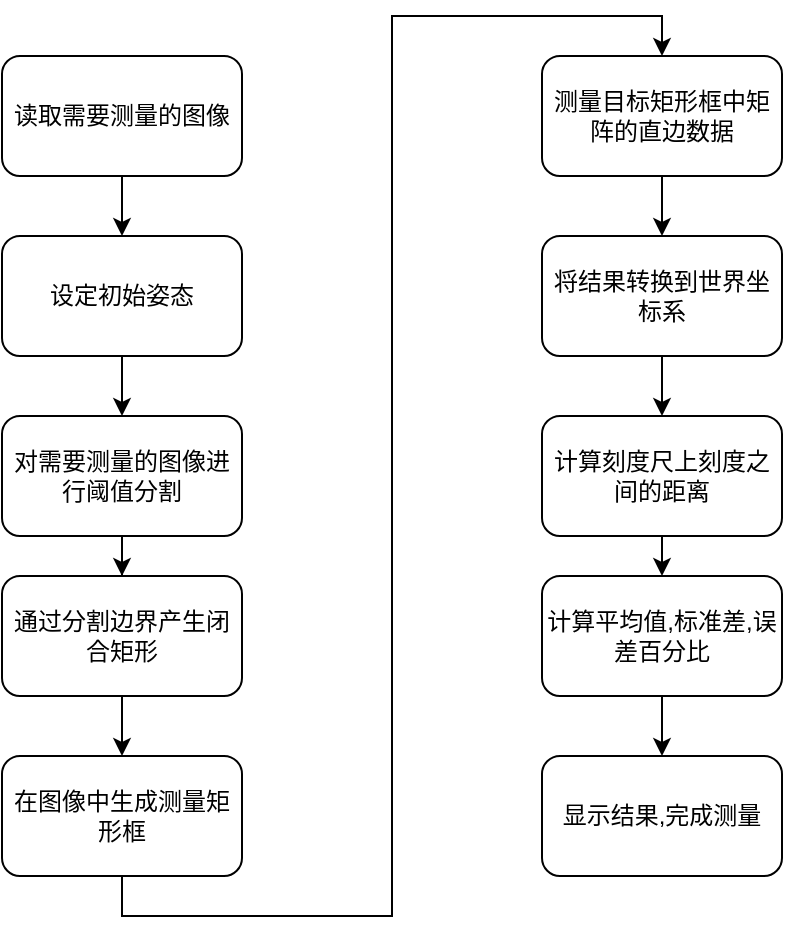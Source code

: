 <mxfile version="18.0.1" type="github">
  <diagram id="4glmwyTMUs3QacqAsLoW" name="Page-1">
    <mxGraphModel dx="1278" dy="491" grid="1" gridSize="10" guides="1" tooltips="1" connect="1" arrows="1" fold="1" page="1" pageScale="1" pageWidth="1169" pageHeight="1654" math="0" shadow="0">
      <root>
        <mxCell id="0" />
        <mxCell id="1" parent="0" />
        <mxCell id="wbWp9Qs8QvZJ5UmtiSgc-13" style="edgeStyle=orthogonalEdgeStyle;rounded=0;orthogonalLoop=1;jettySize=auto;html=1;exitX=0.5;exitY=1;exitDx=0;exitDy=0;" edge="1" parent="1" source="wbWp9Qs8QvZJ5UmtiSgc-1" target="wbWp9Qs8QvZJ5UmtiSgc-2">
          <mxGeometry relative="1" as="geometry" />
        </mxCell>
        <mxCell id="wbWp9Qs8QvZJ5UmtiSgc-1" value="读取需要测量的图像" style="rounded=1;whiteSpace=wrap;html=1;" vertex="1" parent="1">
          <mxGeometry x="130" y="40" width="120" height="60" as="geometry" />
        </mxCell>
        <mxCell id="wbWp9Qs8QvZJ5UmtiSgc-14" style="edgeStyle=orthogonalEdgeStyle;rounded=0;orthogonalLoop=1;jettySize=auto;html=1;exitX=0.5;exitY=1;exitDx=0;exitDy=0;entryX=0.5;entryY=0;entryDx=0;entryDy=0;" edge="1" parent="1" source="wbWp9Qs8QvZJ5UmtiSgc-2" target="wbWp9Qs8QvZJ5UmtiSgc-6">
          <mxGeometry relative="1" as="geometry" />
        </mxCell>
        <mxCell id="wbWp9Qs8QvZJ5UmtiSgc-2" value="设定初始姿态" style="rounded=1;whiteSpace=wrap;html=1;" vertex="1" parent="1">
          <mxGeometry x="130" y="130" width="120" height="60" as="geometry" />
        </mxCell>
        <mxCell id="wbWp9Qs8QvZJ5UmtiSgc-19" style="edgeStyle=orthogonalEdgeStyle;rounded=0;orthogonalLoop=1;jettySize=auto;html=1;exitX=0.5;exitY=1;exitDx=0;exitDy=0;entryX=0.5;entryY=0;entryDx=0;entryDy=0;" edge="1" parent="1" source="wbWp9Qs8QvZJ5UmtiSgc-3" target="wbWp9Qs8QvZJ5UmtiSgc-9">
          <mxGeometry relative="1" as="geometry" />
        </mxCell>
        <mxCell id="wbWp9Qs8QvZJ5UmtiSgc-3" value="将结果转换到世界坐标系" style="rounded=1;whiteSpace=wrap;html=1;" vertex="1" parent="1">
          <mxGeometry x="400" y="130" width="120" height="60" as="geometry" />
        </mxCell>
        <mxCell id="wbWp9Qs8QvZJ5UmtiSgc-18" style="edgeStyle=orthogonalEdgeStyle;rounded=0;orthogonalLoop=1;jettySize=auto;html=1;exitX=0.5;exitY=1;exitDx=0;exitDy=0;entryX=0.5;entryY=0;entryDx=0;entryDy=0;" edge="1" parent="1" source="wbWp9Qs8QvZJ5UmtiSgc-4" target="wbWp9Qs8QvZJ5UmtiSgc-3">
          <mxGeometry relative="1" as="geometry" />
        </mxCell>
        <mxCell id="wbWp9Qs8QvZJ5UmtiSgc-4" value="测量目标矩形框中矩阵的直边数据" style="rounded=1;whiteSpace=wrap;html=1;" vertex="1" parent="1">
          <mxGeometry x="400" y="40" width="120" height="60" as="geometry" />
        </mxCell>
        <mxCell id="wbWp9Qs8QvZJ5UmtiSgc-17" style="edgeStyle=orthogonalEdgeStyle;rounded=0;orthogonalLoop=1;jettySize=auto;html=1;exitX=0.5;exitY=1;exitDx=0;exitDy=0;entryX=0.5;entryY=0;entryDx=0;entryDy=0;" edge="1" parent="1" source="wbWp9Qs8QvZJ5UmtiSgc-5" target="wbWp9Qs8QvZJ5UmtiSgc-4">
          <mxGeometry relative="1" as="geometry" />
        </mxCell>
        <mxCell id="wbWp9Qs8QvZJ5UmtiSgc-5" value="在图像中生成测量矩形框" style="rounded=1;whiteSpace=wrap;html=1;" vertex="1" parent="1">
          <mxGeometry x="130" y="390" width="120" height="60" as="geometry" />
        </mxCell>
        <mxCell id="wbWp9Qs8QvZJ5UmtiSgc-15" style="edgeStyle=orthogonalEdgeStyle;rounded=0;orthogonalLoop=1;jettySize=auto;html=1;exitX=0.5;exitY=1;exitDx=0;exitDy=0;" edge="1" parent="1" source="wbWp9Qs8QvZJ5UmtiSgc-6" target="wbWp9Qs8QvZJ5UmtiSgc-7">
          <mxGeometry relative="1" as="geometry" />
        </mxCell>
        <mxCell id="wbWp9Qs8QvZJ5UmtiSgc-6" value="对需要测量的图像进行阈值分割" style="rounded=1;whiteSpace=wrap;html=1;" vertex="1" parent="1">
          <mxGeometry x="130" y="220" width="120" height="60" as="geometry" />
        </mxCell>
        <mxCell id="wbWp9Qs8QvZJ5UmtiSgc-16" style="edgeStyle=orthogonalEdgeStyle;rounded=0;orthogonalLoop=1;jettySize=auto;html=1;exitX=0.5;exitY=1;exitDx=0;exitDy=0;entryX=0.5;entryY=0;entryDx=0;entryDy=0;" edge="1" parent="1" source="wbWp9Qs8QvZJ5UmtiSgc-7" target="wbWp9Qs8QvZJ5UmtiSgc-5">
          <mxGeometry relative="1" as="geometry" />
        </mxCell>
        <mxCell id="wbWp9Qs8QvZJ5UmtiSgc-7" value="通过分割边界产生闭合矩形" style="rounded=1;whiteSpace=wrap;html=1;" vertex="1" parent="1">
          <mxGeometry x="130" y="300" width="120" height="60" as="geometry" />
        </mxCell>
        <mxCell id="wbWp9Qs8QvZJ5UmtiSgc-20" style="edgeStyle=orthogonalEdgeStyle;rounded=0;orthogonalLoop=1;jettySize=auto;html=1;exitX=0.5;exitY=1;exitDx=0;exitDy=0;entryX=0.5;entryY=0;entryDx=0;entryDy=0;" edge="1" parent="1" source="wbWp9Qs8QvZJ5UmtiSgc-9" target="wbWp9Qs8QvZJ5UmtiSgc-11">
          <mxGeometry relative="1" as="geometry" />
        </mxCell>
        <mxCell id="wbWp9Qs8QvZJ5UmtiSgc-9" value="计算刻度尺上刻度之间的距离" style="rounded=1;whiteSpace=wrap;html=1;" vertex="1" parent="1">
          <mxGeometry x="400" y="220" width="120" height="60" as="geometry" />
        </mxCell>
        <mxCell id="wbWp9Qs8QvZJ5UmtiSgc-21" style="edgeStyle=orthogonalEdgeStyle;rounded=0;orthogonalLoop=1;jettySize=auto;html=1;exitX=0.5;exitY=1;exitDx=0;exitDy=0;entryX=0.5;entryY=0;entryDx=0;entryDy=0;" edge="1" parent="1" source="wbWp9Qs8QvZJ5UmtiSgc-11" target="wbWp9Qs8QvZJ5UmtiSgc-12">
          <mxGeometry relative="1" as="geometry" />
        </mxCell>
        <mxCell id="wbWp9Qs8QvZJ5UmtiSgc-11" value="计算平均值,标准差,误差百分比" style="rounded=1;whiteSpace=wrap;html=1;" vertex="1" parent="1">
          <mxGeometry x="400" y="300" width="120" height="60" as="geometry" />
        </mxCell>
        <mxCell id="wbWp9Qs8QvZJ5UmtiSgc-12" value="显示结果,完成测量" style="rounded=1;whiteSpace=wrap;html=1;" vertex="1" parent="1">
          <mxGeometry x="400" y="390" width="120" height="60" as="geometry" />
        </mxCell>
      </root>
    </mxGraphModel>
  </diagram>
</mxfile>
